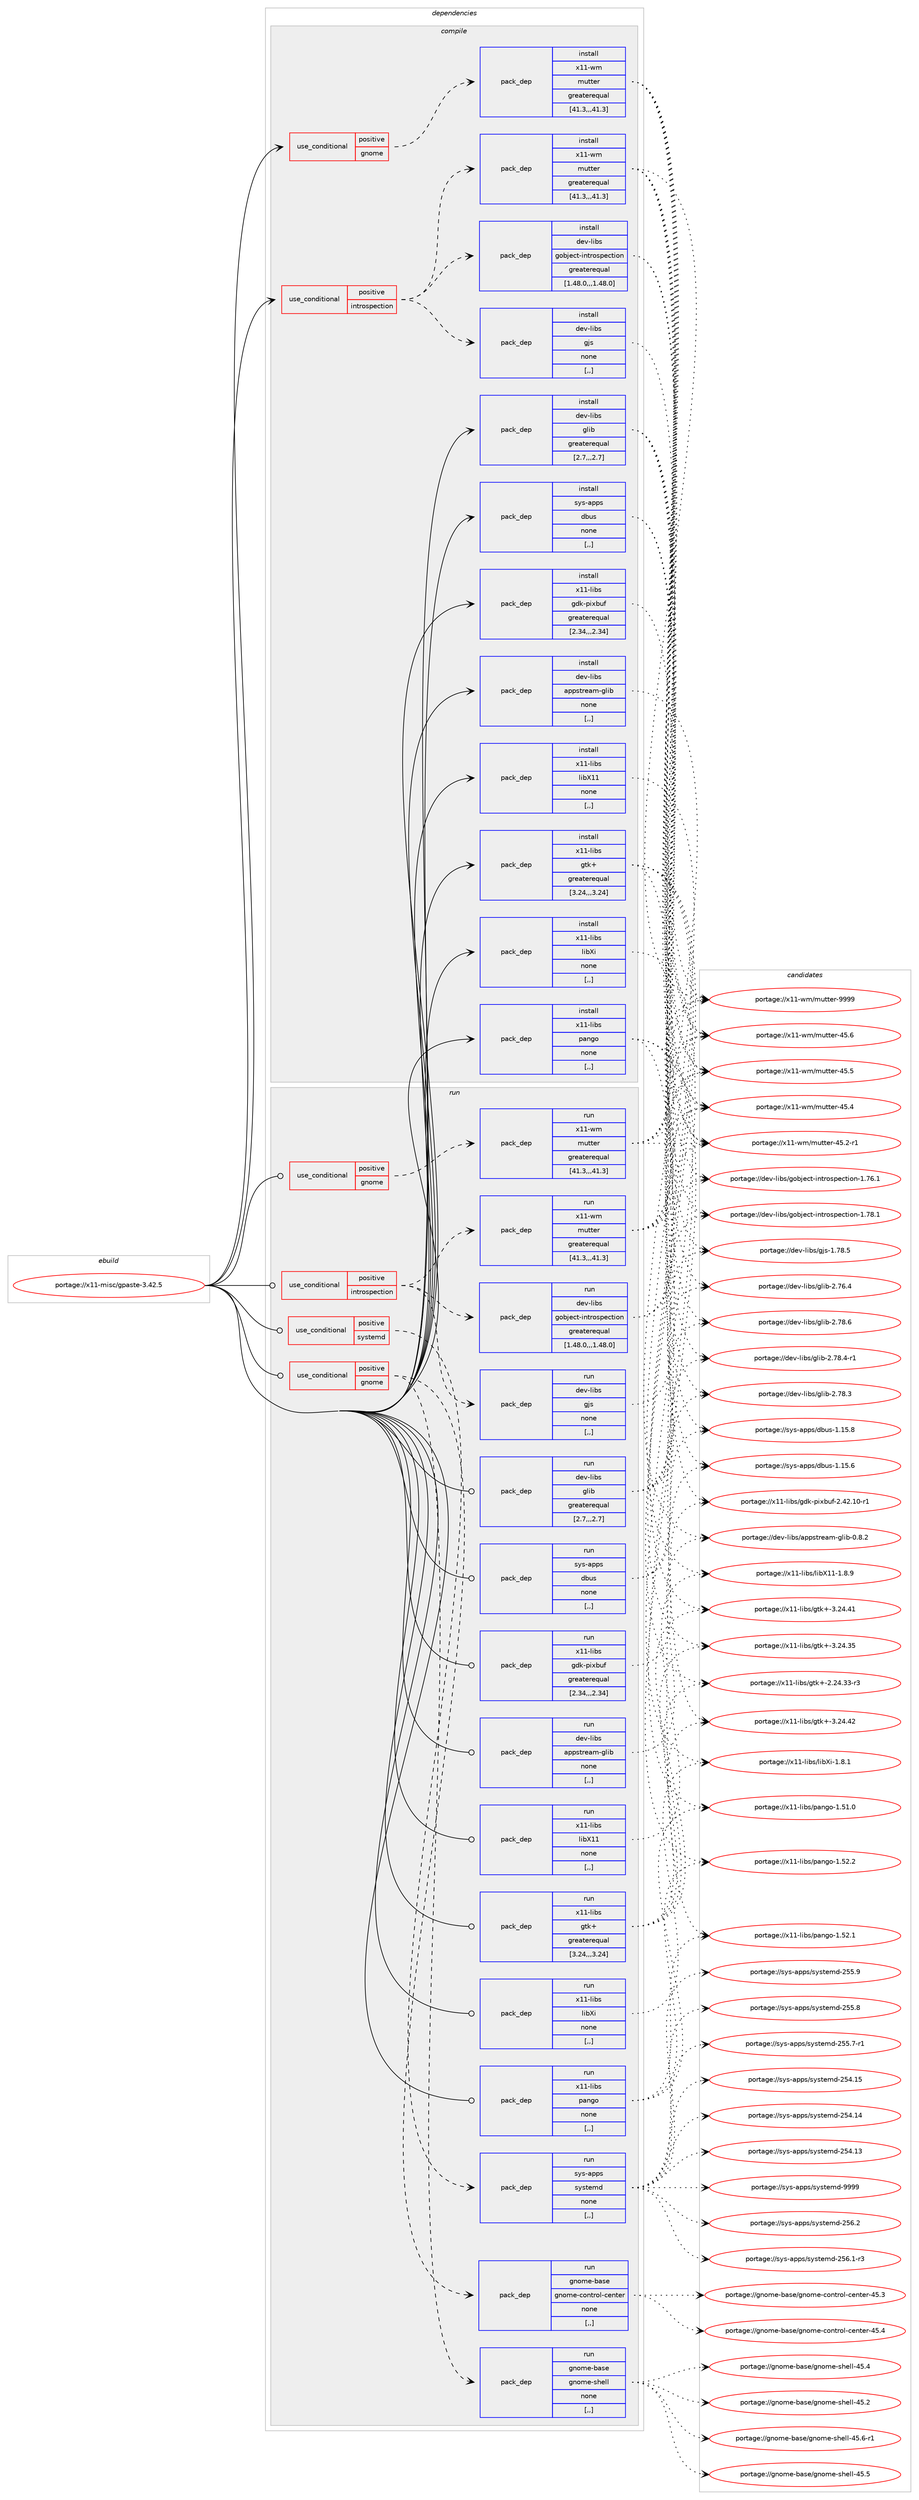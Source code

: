 digraph prolog {

# *************
# Graph options
# *************

newrank=true;
concentrate=true;
compound=true;
graph [rankdir=LR,fontname=Helvetica,fontsize=10,ranksep=1.5];#, ranksep=2.5, nodesep=0.2];
edge  [arrowhead=vee];
node  [fontname=Helvetica,fontsize=10];

# **********
# The ebuild
# **********

subgraph cluster_leftcol {
color=gray;
label=<<i>ebuild</i>>;
id [label="portage://x11-misc/gpaste-3.42.5", color=red, width=4, href="../x11-misc/gpaste-3.42.5.svg"];
}

# ****************
# The dependencies
# ****************

subgraph cluster_midcol {
color=gray;
label=<<i>dependencies</i>>;
subgraph cluster_compile {
fillcolor="#eeeeee";
style=filled;
label=<<i>compile</i>>;
subgraph cond121491 {
dependency457847 [label=<<TABLE BORDER="0" CELLBORDER="1" CELLSPACING="0" CELLPADDING="4"><TR><TD ROWSPAN="3" CELLPADDING="10">use_conditional</TD></TR><TR><TD>positive</TD></TR><TR><TD>gnome</TD></TR></TABLE>>, shape=none, color=red];
subgraph pack332984 {
dependency457848 [label=<<TABLE BORDER="0" CELLBORDER="1" CELLSPACING="0" CELLPADDING="4" WIDTH="220"><TR><TD ROWSPAN="6" CELLPADDING="30">pack_dep</TD></TR><TR><TD WIDTH="110">install</TD></TR><TR><TD>x11-wm</TD></TR><TR><TD>mutter</TD></TR><TR><TD>greaterequal</TD></TR><TR><TD>[41.3,,,41.3]</TD></TR></TABLE>>, shape=none, color=blue];
}
dependency457847:e -> dependency457848:w [weight=20,style="dashed",arrowhead="vee"];
}
id:e -> dependency457847:w [weight=20,style="solid",arrowhead="vee"];
subgraph cond121492 {
dependency457849 [label=<<TABLE BORDER="0" CELLBORDER="1" CELLSPACING="0" CELLPADDING="4"><TR><TD ROWSPAN="3" CELLPADDING="10">use_conditional</TD></TR><TR><TD>positive</TD></TR><TR><TD>introspection</TD></TR></TABLE>>, shape=none, color=red];
subgraph pack332985 {
dependency457850 [label=<<TABLE BORDER="0" CELLBORDER="1" CELLSPACING="0" CELLPADDING="4" WIDTH="220"><TR><TD ROWSPAN="6" CELLPADDING="30">pack_dep</TD></TR><TR><TD WIDTH="110">install</TD></TR><TR><TD>dev-libs</TD></TR><TR><TD>gjs</TD></TR><TR><TD>none</TD></TR><TR><TD>[,,]</TD></TR></TABLE>>, shape=none, color=blue];
}
dependency457849:e -> dependency457850:w [weight=20,style="dashed",arrowhead="vee"];
subgraph pack332986 {
dependency457851 [label=<<TABLE BORDER="0" CELLBORDER="1" CELLSPACING="0" CELLPADDING="4" WIDTH="220"><TR><TD ROWSPAN="6" CELLPADDING="30">pack_dep</TD></TR><TR><TD WIDTH="110">install</TD></TR><TR><TD>dev-libs</TD></TR><TR><TD>gobject-introspection</TD></TR><TR><TD>greaterequal</TD></TR><TR><TD>[1.48.0,,,1.48.0]</TD></TR></TABLE>>, shape=none, color=blue];
}
dependency457849:e -> dependency457851:w [weight=20,style="dashed",arrowhead="vee"];
subgraph pack332987 {
dependency457852 [label=<<TABLE BORDER="0" CELLBORDER="1" CELLSPACING="0" CELLPADDING="4" WIDTH="220"><TR><TD ROWSPAN="6" CELLPADDING="30">pack_dep</TD></TR><TR><TD WIDTH="110">install</TD></TR><TR><TD>x11-wm</TD></TR><TR><TD>mutter</TD></TR><TR><TD>greaterequal</TD></TR><TR><TD>[41.3,,,41.3]</TD></TR></TABLE>>, shape=none, color=blue];
}
dependency457849:e -> dependency457852:w [weight=20,style="dashed",arrowhead="vee"];
}
id:e -> dependency457849:w [weight=20,style="solid",arrowhead="vee"];
subgraph pack332988 {
dependency457853 [label=<<TABLE BORDER="0" CELLBORDER="1" CELLSPACING="0" CELLPADDING="4" WIDTH="220"><TR><TD ROWSPAN="6" CELLPADDING="30">pack_dep</TD></TR><TR><TD WIDTH="110">install</TD></TR><TR><TD>dev-libs</TD></TR><TR><TD>appstream-glib</TD></TR><TR><TD>none</TD></TR><TR><TD>[,,]</TD></TR></TABLE>>, shape=none, color=blue];
}
id:e -> dependency457853:w [weight=20,style="solid",arrowhead="vee"];
subgraph pack332989 {
dependency457854 [label=<<TABLE BORDER="0" CELLBORDER="1" CELLSPACING="0" CELLPADDING="4" WIDTH="220"><TR><TD ROWSPAN="6" CELLPADDING="30">pack_dep</TD></TR><TR><TD WIDTH="110">install</TD></TR><TR><TD>dev-libs</TD></TR><TR><TD>glib</TD></TR><TR><TD>greaterequal</TD></TR><TR><TD>[2.7,,,2.7]</TD></TR></TABLE>>, shape=none, color=blue];
}
id:e -> dependency457854:w [weight=20,style="solid",arrowhead="vee"];
subgraph pack332990 {
dependency457855 [label=<<TABLE BORDER="0" CELLBORDER="1" CELLSPACING="0" CELLPADDING="4" WIDTH="220"><TR><TD ROWSPAN="6" CELLPADDING="30">pack_dep</TD></TR><TR><TD WIDTH="110">install</TD></TR><TR><TD>sys-apps</TD></TR><TR><TD>dbus</TD></TR><TR><TD>none</TD></TR><TR><TD>[,,]</TD></TR></TABLE>>, shape=none, color=blue];
}
id:e -> dependency457855:w [weight=20,style="solid",arrowhead="vee"];
subgraph pack332991 {
dependency457856 [label=<<TABLE BORDER="0" CELLBORDER="1" CELLSPACING="0" CELLPADDING="4" WIDTH="220"><TR><TD ROWSPAN="6" CELLPADDING="30">pack_dep</TD></TR><TR><TD WIDTH="110">install</TD></TR><TR><TD>x11-libs</TD></TR><TR><TD>gdk-pixbuf</TD></TR><TR><TD>greaterequal</TD></TR><TR><TD>[2.34,,,2.34]</TD></TR></TABLE>>, shape=none, color=blue];
}
id:e -> dependency457856:w [weight=20,style="solid",arrowhead="vee"];
subgraph pack332992 {
dependency457857 [label=<<TABLE BORDER="0" CELLBORDER="1" CELLSPACING="0" CELLPADDING="4" WIDTH="220"><TR><TD ROWSPAN="6" CELLPADDING="30">pack_dep</TD></TR><TR><TD WIDTH="110">install</TD></TR><TR><TD>x11-libs</TD></TR><TR><TD>gtk+</TD></TR><TR><TD>greaterequal</TD></TR><TR><TD>[3.24,,,3.24]</TD></TR></TABLE>>, shape=none, color=blue];
}
id:e -> dependency457857:w [weight=20,style="solid",arrowhead="vee"];
subgraph pack332993 {
dependency457858 [label=<<TABLE BORDER="0" CELLBORDER="1" CELLSPACING="0" CELLPADDING="4" WIDTH="220"><TR><TD ROWSPAN="6" CELLPADDING="30">pack_dep</TD></TR><TR><TD WIDTH="110">install</TD></TR><TR><TD>x11-libs</TD></TR><TR><TD>libX11</TD></TR><TR><TD>none</TD></TR><TR><TD>[,,]</TD></TR></TABLE>>, shape=none, color=blue];
}
id:e -> dependency457858:w [weight=20,style="solid",arrowhead="vee"];
subgraph pack332994 {
dependency457859 [label=<<TABLE BORDER="0" CELLBORDER="1" CELLSPACING="0" CELLPADDING="4" WIDTH="220"><TR><TD ROWSPAN="6" CELLPADDING="30">pack_dep</TD></TR><TR><TD WIDTH="110">install</TD></TR><TR><TD>x11-libs</TD></TR><TR><TD>libXi</TD></TR><TR><TD>none</TD></TR><TR><TD>[,,]</TD></TR></TABLE>>, shape=none, color=blue];
}
id:e -> dependency457859:w [weight=20,style="solid",arrowhead="vee"];
subgraph pack332995 {
dependency457860 [label=<<TABLE BORDER="0" CELLBORDER="1" CELLSPACING="0" CELLPADDING="4" WIDTH="220"><TR><TD ROWSPAN="6" CELLPADDING="30">pack_dep</TD></TR><TR><TD WIDTH="110">install</TD></TR><TR><TD>x11-libs</TD></TR><TR><TD>pango</TD></TR><TR><TD>none</TD></TR><TR><TD>[,,]</TD></TR></TABLE>>, shape=none, color=blue];
}
id:e -> dependency457860:w [weight=20,style="solid",arrowhead="vee"];
}
subgraph cluster_compileandrun {
fillcolor="#eeeeee";
style=filled;
label=<<i>compile and run</i>>;
}
subgraph cluster_run {
fillcolor="#eeeeee";
style=filled;
label=<<i>run</i>>;
subgraph cond121493 {
dependency457861 [label=<<TABLE BORDER="0" CELLBORDER="1" CELLSPACING="0" CELLPADDING="4"><TR><TD ROWSPAN="3" CELLPADDING="10">use_conditional</TD></TR><TR><TD>positive</TD></TR><TR><TD>gnome</TD></TR></TABLE>>, shape=none, color=red];
subgraph pack332996 {
dependency457862 [label=<<TABLE BORDER="0" CELLBORDER="1" CELLSPACING="0" CELLPADDING="4" WIDTH="220"><TR><TD ROWSPAN="6" CELLPADDING="30">pack_dep</TD></TR><TR><TD WIDTH="110">run</TD></TR><TR><TD>gnome-base</TD></TR><TR><TD>gnome-control-center</TD></TR><TR><TD>none</TD></TR><TR><TD>[,,]</TD></TR></TABLE>>, shape=none, color=blue];
}
dependency457861:e -> dependency457862:w [weight=20,style="dashed",arrowhead="vee"];
subgraph pack332997 {
dependency457863 [label=<<TABLE BORDER="0" CELLBORDER="1" CELLSPACING="0" CELLPADDING="4" WIDTH="220"><TR><TD ROWSPAN="6" CELLPADDING="30">pack_dep</TD></TR><TR><TD WIDTH="110">run</TD></TR><TR><TD>gnome-base</TD></TR><TR><TD>gnome-shell</TD></TR><TR><TD>none</TD></TR><TR><TD>[,,]</TD></TR></TABLE>>, shape=none, color=blue];
}
dependency457861:e -> dependency457863:w [weight=20,style="dashed",arrowhead="vee"];
}
id:e -> dependency457861:w [weight=20,style="solid",arrowhead="odot"];
subgraph cond121494 {
dependency457864 [label=<<TABLE BORDER="0" CELLBORDER="1" CELLSPACING="0" CELLPADDING="4"><TR><TD ROWSPAN="3" CELLPADDING="10">use_conditional</TD></TR><TR><TD>positive</TD></TR><TR><TD>gnome</TD></TR></TABLE>>, shape=none, color=red];
subgraph pack332998 {
dependency457865 [label=<<TABLE BORDER="0" CELLBORDER="1" CELLSPACING="0" CELLPADDING="4" WIDTH="220"><TR><TD ROWSPAN="6" CELLPADDING="30">pack_dep</TD></TR><TR><TD WIDTH="110">run</TD></TR><TR><TD>x11-wm</TD></TR><TR><TD>mutter</TD></TR><TR><TD>greaterequal</TD></TR><TR><TD>[41.3,,,41.3]</TD></TR></TABLE>>, shape=none, color=blue];
}
dependency457864:e -> dependency457865:w [weight=20,style="dashed",arrowhead="vee"];
}
id:e -> dependency457864:w [weight=20,style="solid",arrowhead="odot"];
subgraph cond121495 {
dependency457866 [label=<<TABLE BORDER="0" CELLBORDER="1" CELLSPACING="0" CELLPADDING="4"><TR><TD ROWSPAN="3" CELLPADDING="10">use_conditional</TD></TR><TR><TD>positive</TD></TR><TR><TD>introspection</TD></TR></TABLE>>, shape=none, color=red];
subgraph pack332999 {
dependency457867 [label=<<TABLE BORDER="0" CELLBORDER="1" CELLSPACING="0" CELLPADDING="4" WIDTH="220"><TR><TD ROWSPAN="6" CELLPADDING="30">pack_dep</TD></TR><TR><TD WIDTH="110">run</TD></TR><TR><TD>dev-libs</TD></TR><TR><TD>gjs</TD></TR><TR><TD>none</TD></TR><TR><TD>[,,]</TD></TR></TABLE>>, shape=none, color=blue];
}
dependency457866:e -> dependency457867:w [weight=20,style="dashed",arrowhead="vee"];
subgraph pack333000 {
dependency457868 [label=<<TABLE BORDER="0" CELLBORDER="1" CELLSPACING="0" CELLPADDING="4" WIDTH="220"><TR><TD ROWSPAN="6" CELLPADDING="30">pack_dep</TD></TR><TR><TD WIDTH="110">run</TD></TR><TR><TD>dev-libs</TD></TR><TR><TD>gobject-introspection</TD></TR><TR><TD>greaterequal</TD></TR><TR><TD>[1.48.0,,,1.48.0]</TD></TR></TABLE>>, shape=none, color=blue];
}
dependency457866:e -> dependency457868:w [weight=20,style="dashed",arrowhead="vee"];
subgraph pack333001 {
dependency457869 [label=<<TABLE BORDER="0" CELLBORDER="1" CELLSPACING="0" CELLPADDING="4" WIDTH="220"><TR><TD ROWSPAN="6" CELLPADDING="30">pack_dep</TD></TR><TR><TD WIDTH="110">run</TD></TR><TR><TD>x11-wm</TD></TR><TR><TD>mutter</TD></TR><TR><TD>greaterequal</TD></TR><TR><TD>[41.3,,,41.3]</TD></TR></TABLE>>, shape=none, color=blue];
}
dependency457866:e -> dependency457869:w [weight=20,style="dashed",arrowhead="vee"];
}
id:e -> dependency457866:w [weight=20,style="solid",arrowhead="odot"];
subgraph cond121496 {
dependency457870 [label=<<TABLE BORDER="0" CELLBORDER="1" CELLSPACING="0" CELLPADDING="4"><TR><TD ROWSPAN="3" CELLPADDING="10">use_conditional</TD></TR><TR><TD>positive</TD></TR><TR><TD>systemd</TD></TR></TABLE>>, shape=none, color=red];
subgraph pack333002 {
dependency457871 [label=<<TABLE BORDER="0" CELLBORDER="1" CELLSPACING="0" CELLPADDING="4" WIDTH="220"><TR><TD ROWSPAN="6" CELLPADDING="30">pack_dep</TD></TR><TR><TD WIDTH="110">run</TD></TR><TR><TD>sys-apps</TD></TR><TR><TD>systemd</TD></TR><TR><TD>none</TD></TR><TR><TD>[,,]</TD></TR></TABLE>>, shape=none, color=blue];
}
dependency457870:e -> dependency457871:w [weight=20,style="dashed",arrowhead="vee"];
}
id:e -> dependency457870:w [weight=20,style="solid",arrowhead="odot"];
subgraph pack333003 {
dependency457872 [label=<<TABLE BORDER="0" CELLBORDER="1" CELLSPACING="0" CELLPADDING="4" WIDTH="220"><TR><TD ROWSPAN="6" CELLPADDING="30">pack_dep</TD></TR><TR><TD WIDTH="110">run</TD></TR><TR><TD>dev-libs</TD></TR><TR><TD>appstream-glib</TD></TR><TR><TD>none</TD></TR><TR><TD>[,,]</TD></TR></TABLE>>, shape=none, color=blue];
}
id:e -> dependency457872:w [weight=20,style="solid",arrowhead="odot"];
subgraph pack333004 {
dependency457873 [label=<<TABLE BORDER="0" CELLBORDER="1" CELLSPACING="0" CELLPADDING="4" WIDTH="220"><TR><TD ROWSPAN="6" CELLPADDING="30">pack_dep</TD></TR><TR><TD WIDTH="110">run</TD></TR><TR><TD>dev-libs</TD></TR><TR><TD>glib</TD></TR><TR><TD>greaterequal</TD></TR><TR><TD>[2.7,,,2.7]</TD></TR></TABLE>>, shape=none, color=blue];
}
id:e -> dependency457873:w [weight=20,style="solid",arrowhead="odot"];
subgraph pack333005 {
dependency457874 [label=<<TABLE BORDER="0" CELLBORDER="1" CELLSPACING="0" CELLPADDING="4" WIDTH="220"><TR><TD ROWSPAN="6" CELLPADDING="30">pack_dep</TD></TR><TR><TD WIDTH="110">run</TD></TR><TR><TD>sys-apps</TD></TR><TR><TD>dbus</TD></TR><TR><TD>none</TD></TR><TR><TD>[,,]</TD></TR></TABLE>>, shape=none, color=blue];
}
id:e -> dependency457874:w [weight=20,style="solid",arrowhead="odot"];
subgraph pack333006 {
dependency457875 [label=<<TABLE BORDER="0" CELLBORDER="1" CELLSPACING="0" CELLPADDING="4" WIDTH="220"><TR><TD ROWSPAN="6" CELLPADDING="30">pack_dep</TD></TR><TR><TD WIDTH="110">run</TD></TR><TR><TD>x11-libs</TD></TR><TR><TD>gdk-pixbuf</TD></TR><TR><TD>greaterequal</TD></TR><TR><TD>[2.34,,,2.34]</TD></TR></TABLE>>, shape=none, color=blue];
}
id:e -> dependency457875:w [weight=20,style="solid",arrowhead="odot"];
subgraph pack333007 {
dependency457876 [label=<<TABLE BORDER="0" CELLBORDER="1" CELLSPACING="0" CELLPADDING="4" WIDTH="220"><TR><TD ROWSPAN="6" CELLPADDING="30">pack_dep</TD></TR><TR><TD WIDTH="110">run</TD></TR><TR><TD>x11-libs</TD></TR><TR><TD>gtk+</TD></TR><TR><TD>greaterequal</TD></TR><TR><TD>[3.24,,,3.24]</TD></TR></TABLE>>, shape=none, color=blue];
}
id:e -> dependency457876:w [weight=20,style="solid",arrowhead="odot"];
subgraph pack333008 {
dependency457877 [label=<<TABLE BORDER="0" CELLBORDER="1" CELLSPACING="0" CELLPADDING="4" WIDTH="220"><TR><TD ROWSPAN="6" CELLPADDING="30">pack_dep</TD></TR><TR><TD WIDTH="110">run</TD></TR><TR><TD>x11-libs</TD></TR><TR><TD>libX11</TD></TR><TR><TD>none</TD></TR><TR><TD>[,,]</TD></TR></TABLE>>, shape=none, color=blue];
}
id:e -> dependency457877:w [weight=20,style="solid",arrowhead="odot"];
subgraph pack333009 {
dependency457878 [label=<<TABLE BORDER="0" CELLBORDER="1" CELLSPACING="0" CELLPADDING="4" WIDTH="220"><TR><TD ROWSPAN="6" CELLPADDING="30">pack_dep</TD></TR><TR><TD WIDTH="110">run</TD></TR><TR><TD>x11-libs</TD></TR><TR><TD>libXi</TD></TR><TR><TD>none</TD></TR><TR><TD>[,,]</TD></TR></TABLE>>, shape=none, color=blue];
}
id:e -> dependency457878:w [weight=20,style="solid",arrowhead="odot"];
subgraph pack333010 {
dependency457879 [label=<<TABLE BORDER="0" CELLBORDER="1" CELLSPACING="0" CELLPADDING="4" WIDTH="220"><TR><TD ROWSPAN="6" CELLPADDING="30">pack_dep</TD></TR><TR><TD WIDTH="110">run</TD></TR><TR><TD>x11-libs</TD></TR><TR><TD>pango</TD></TR><TR><TD>none</TD></TR><TR><TD>[,,]</TD></TR></TABLE>>, shape=none, color=blue];
}
id:e -> dependency457879:w [weight=20,style="solid",arrowhead="odot"];
}
}

# **************
# The candidates
# **************

subgraph cluster_choices {
rank=same;
color=gray;
label=<<i>candidates</i>>;

subgraph choice332984 {
color=black;
nodesep=1;
choice120494945119109471091171161161011144557575757 [label="portage://x11-wm/mutter-9999", color=red, width=4,href="../x11-wm/mutter-9999.svg"];
choice120494945119109471091171161161011144552534654 [label="portage://x11-wm/mutter-45.6", color=red, width=4,href="../x11-wm/mutter-45.6.svg"];
choice120494945119109471091171161161011144552534653 [label="portage://x11-wm/mutter-45.5", color=red, width=4,href="../x11-wm/mutter-45.5.svg"];
choice120494945119109471091171161161011144552534652 [label="portage://x11-wm/mutter-45.4", color=red, width=4,href="../x11-wm/mutter-45.4.svg"];
choice1204949451191094710911711611610111445525346504511449 [label="portage://x11-wm/mutter-45.2-r1", color=red, width=4,href="../x11-wm/mutter-45.2-r1.svg"];
dependency457848:e -> choice120494945119109471091171161161011144557575757:w [style=dotted,weight="100"];
dependency457848:e -> choice120494945119109471091171161161011144552534654:w [style=dotted,weight="100"];
dependency457848:e -> choice120494945119109471091171161161011144552534653:w [style=dotted,weight="100"];
dependency457848:e -> choice120494945119109471091171161161011144552534652:w [style=dotted,weight="100"];
dependency457848:e -> choice1204949451191094710911711611610111445525346504511449:w [style=dotted,weight="100"];
}
subgraph choice332985 {
color=black;
nodesep=1;
choice10010111845108105981154710310611545494655564653 [label="portage://dev-libs/gjs-1.78.5", color=red, width=4,href="../dev-libs/gjs-1.78.5.svg"];
dependency457850:e -> choice10010111845108105981154710310611545494655564653:w [style=dotted,weight="100"];
}
subgraph choice332986 {
color=black;
nodesep=1;
choice1001011184510810598115471031119810610199116451051101161141111151121019911610511111045494655564649 [label="portage://dev-libs/gobject-introspection-1.78.1", color=red, width=4,href="../dev-libs/gobject-introspection-1.78.1.svg"];
choice1001011184510810598115471031119810610199116451051101161141111151121019911610511111045494655544649 [label="portage://dev-libs/gobject-introspection-1.76.1", color=red, width=4,href="../dev-libs/gobject-introspection-1.76.1.svg"];
dependency457851:e -> choice1001011184510810598115471031119810610199116451051101161141111151121019911610511111045494655564649:w [style=dotted,weight="100"];
dependency457851:e -> choice1001011184510810598115471031119810610199116451051101161141111151121019911610511111045494655544649:w [style=dotted,weight="100"];
}
subgraph choice332987 {
color=black;
nodesep=1;
choice120494945119109471091171161161011144557575757 [label="portage://x11-wm/mutter-9999", color=red, width=4,href="../x11-wm/mutter-9999.svg"];
choice120494945119109471091171161161011144552534654 [label="portage://x11-wm/mutter-45.6", color=red, width=4,href="../x11-wm/mutter-45.6.svg"];
choice120494945119109471091171161161011144552534653 [label="portage://x11-wm/mutter-45.5", color=red, width=4,href="../x11-wm/mutter-45.5.svg"];
choice120494945119109471091171161161011144552534652 [label="portage://x11-wm/mutter-45.4", color=red, width=4,href="../x11-wm/mutter-45.4.svg"];
choice1204949451191094710911711611610111445525346504511449 [label="portage://x11-wm/mutter-45.2-r1", color=red, width=4,href="../x11-wm/mutter-45.2-r1.svg"];
dependency457852:e -> choice120494945119109471091171161161011144557575757:w [style=dotted,weight="100"];
dependency457852:e -> choice120494945119109471091171161161011144552534654:w [style=dotted,weight="100"];
dependency457852:e -> choice120494945119109471091171161161011144552534653:w [style=dotted,weight="100"];
dependency457852:e -> choice120494945119109471091171161161011144552534652:w [style=dotted,weight="100"];
dependency457852:e -> choice1204949451191094710911711611610111445525346504511449:w [style=dotted,weight="100"];
}
subgraph choice332988 {
color=black;
nodesep=1;
choice10010111845108105981154797112112115116114101971094510310810598454846564650 [label="portage://dev-libs/appstream-glib-0.8.2", color=red, width=4,href="../dev-libs/appstream-glib-0.8.2.svg"];
dependency457853:e -> choice10010111845108105981154797112112115116114101971094510310810598454846564650:w [style=dotted,weight="100"];
}
subgraph choice332989 {
color=black;
nodesep=1;
choice1001011184510810598115471031081059845504655564654 [label="portage://dev-libs/glib-2.78.6", color=red, width=4,href="../dev-libs/glib-2.78.6.svg"];
choice10010111845108105981154710310810598455046555646524511449 [label="portage://dev-libs/glib-2.78.4-r1", color=red, width=4,href="../dev-libs/glib-2.78.4-r1.svg"];
choice1001011184510810598115471031081059845504655564651 [label="portage://dev-libs/glib-2.78.3", color=red, width=4,href="../dev-libs/glib-2.78.3.svg"];
choice1001011184510810598115471031081059845504655544652 [label="portage://dev-libs/glib-2.76.4", color=red, width=4,href="../dev-libs/glib-2.76.4.svg"];
dependency457854:e -> choice1001011184510810598115471031081059845504655564654:w [style=dotted,weight="100"];
dependency457854:e -> choice10010111845108105981154710310810598455046555646524511449:w [style=dotted,weight="100"];
dependency457854:e -> choice1001011184510810598115471031081059845504655564651:w [style=dotted,weight="100"];
dependency457854:e -> choice1001011184510810598115471031081059845504655544652:w [style=dotted,weight="100"];
}
subgraph choice332990 {
color=black;
nodesep=1;
choice1151211154597112112115471009811711545494649534656 [label="portage://sys-apps/dbus-1.15.8", color=red, width=4,href="../sys-apps/dbus-1.15.8.svg"];
choice1151211154597112112115471009811711545494649534654 [label="portage://sys-apps/dbus-1.15.6", color=red, width=4,href="../sys-apps/dbus-1.15.6.svg"];
dependency457855:e -> choice1151211154597112112115471009811711545494649534656:w [style=dotted,weight="100"];
dependency457855:e -> choice1151211154597112112115471009811711545494649534654:w [style=dotted,weight="100"];
}
subgraph choice332991 {
color=black;
nodesep=1;
choice1204949451081059811547103100107451121051209811710245504652504649484511449 [label="portage://x11-libs/gdk-pixbuf-2.42.10-r1", color=red, width=4,href="../x11-libs/gdk-pixbuf-2.42.10-r1.svg"];
dependency457856:e -> choice1204949451081059811547103100107451121051209811710245504652504649484511449:w [style=dotted,weight="100"];
}
subgraph choice332992 {
color=black;
nodesep=1;
choice1204949451081059811547103116107434551465052465250 [label="portage://x11-libs/gtk+-3.24.42", color=red, width=4,href="../x11-libs/gtk+-3.24.42.svg"];
choice1204949451081059811547103116107434551465052465249 [label="portage://x11-libs/gtk+-3.24.41", color=red, width=4,href="../x11-libs/gtk+-3.24.41.svg"];
choice1204949451081059811547103116107434551465052465153 [label="portage://x11-libs/gtk+-3.24.35", color=red, width=4,href="../x11-libs/gtk+-3.24.35.svg"];
choice12049494510810598115471031161074345504650524651514511451 [label="portage://x11-libs/gtk+-2.24.33-r3", color=red, width=4,href="../x11-libs/gtk+-2.24.33-r3.svg"];
dependency457857:e -> choice1204949451081059811547103116107434551465052465250:w [style=dotted,weight="100"];
dependency457857:e -> choice1204949451081059811547103116107434551465052465249:w [style=dotted,weight="100"];
dependency457857:e -> choice1204949451081059811547103116107434551465052465153:w [style=dotted,weight="100"];
dependency457857:e -> choice12049494510810598115471031161074345504650524651514511451:w [style=dotted,weight="100"];
}
subgraph choice332993 {
color=black;
nodesep=1;
choice120494945108105981154710810598884949454946564657 [label="portage://x11-libs/libX11-1.8.9", color=red, width=4,href="../x11-libs/libX11-1.8.9.svg"];
dependency457858:e -> choice120494945108105981154710810598884949454946564657:w [style=dotted,weight="100"];
}
subgraph choice332994 {
color=black;
nodesep=1;
choice12049494510810598115471081059888105454946564649 [label="portage://x11-libs/libXi-1.8.1", color=red, width=4,href="../x11-libs/libXi-1.8.1.svg"];
dependency457859:e -> choice12049494510810598115471081059888105454946564649:w [style=dotted,weight="100"];
}
subgraph choice332995 {
color=black;
nodesep=1;
choice12049494510810598115471129711010311145494653504650 [label="portage://x11-libs/pango-1.52.2", color=red, width=4,href="../x11-libs/pango-1.52.2.svg"];
choice12049494510810598115471129711010311145494653504649 [label="portage://x11-libs/pango-1.52.1", color=red, width=4,href="../x11-libs/pango-1.52.1.svg"];
choice12049494510810598115471129711010311145494653494648 [label="portage://x11-libs/pango-1.51.0", color=red, width=4,href="../x11-libs/pango-1.51.0.svg"];
dependency457860:e -> choice12049494510810598115471129711010311145494653504650:w [style=dotted,weight="100"];
dependency457860:e -> choice12049494510810598115471129711010311145494653504649:w [style=dotted,weight="100"];
dependency457860:e -> choice12049494510810598115471129711010311145494653494648:w [style=dotted,weight="100"];
}
subgraph choice332996 {
color=black;
nodesep=1;
choice10311011110910145989711510147103110111109101459911111011611411110845991011101161011144552534652 [label="portage://gnome-base/gnome-control-center-45.4", color=red, width=4,href="../gnome-base/gnome-control-center-45.4.svg"];
choice10311011110910145989711510147103110111109101459911111011611411110845991011101161011144552534651 [label="portage://gnome-base/gnome-control-center-45.3", color=red, width=4,href="../gnome-base/gnome-control-center-45.3.svg"];
dependency457862:e -> choice10311011110910145989711510147103110111109101459911111011611411110845991011101161011144552534652:w [style=dotted,weight="100"];
dependency457862:e -> choice10311011110910145989711510147103110111109101459911111011611411110845991011101161011144552534651:w [style=dotted,weight="100"];
}
subgraph choice332997 {
color=black;
nodesep=1;
choice103110111109101459897115101471031101111091014511510410110810845525346544511449 [label="portage://gnome-base/gnome-shell-45.6-r1", color=red, width=4,href="../gnome-base/gnome-shell-45.6-r1.svg"];
choice10311011110910145989711510147103110111109101451151041011081084552534653 [label="portage://gnome-base/gnome-shell-45.5", color=red, width=4,href="../gnome-base/gnome-shell-45.5.svg"];
choice10311011110910145989711510147103110111109101451151041011081084552534652 [label="portage://gnome-base/gnome-shell-45.4", color=red, width=4,href="../gnome-base/gnome-shell-45.4.svg"];
choice10311011110910145989711510147103110111109101451151041011081084552534650 [label="portage://gnome-base/gnome-shell-45.2", color=red, width=4,href="../gnome-base/gnome-shell-45.2.svg"];
dependency457863:e -> choice103110111109101459897115101471031101111091014511510410110810845525346544511449:w [style=dotted,weight="100"];
dependency457863:e -> choice10311011110910145989711510147103110111109101451151041011081084552534653:w [style=dotted,weight="100"];
dependency457863:e -> choice10311011110910145989711510147103110111109101451151041011081084552534652:w [style=dotted,weight="100"];
dependency457863:e -> choice10311011110910145989711510147103110111109101451151041011081084552534650:w [style=dotted,weight="100"];
}
subgraph choice332998 {
color=black;
nodesep=1;
choice120494945119109471091171161161011144557575757 [label="portage://x11-wm/mutter-9999", color=red, width=4,href="../x11-wm/mutter-9999.svg"];
choice120494945119109471091171161161011144552534654 [label="portage://x11-wm/mutter-45.6", color=red, width=4,href="../x11-wm/mutter-45.6.svg"];
choice120494945119109471091171161161011144552534653 [label="portage://x11-wm/mutter-45.5", color=red, width=4,href="../x11-wm/mutter-45.5.svg"];
choice120494945119109471091171161161011144552534652 [label="portage://x11-wm/mutter-45.4", color=red, width=4,href="../x11-wm/mutter-45.4.svg"];
choice1204949451191094710911711611610111445525346504511449 [label="portage://x11-wm/mutter-45.2-r1", color=red, width=4,href="../x11-wm/mutter-45.2-r1.svg"];
dependency457865:e -> choice120494945119109471091171161161011144557575757:w [style=dotted,weight="100"];
dependency457865:e -> choice120494945119109471091171161161011144552534654:w [style=dotted,weight="100"];
dependency457865:e -> choice120494945119109471091171161161011144552534653:w [style=dotted,weight="100"];
dependency457865:e -> choice120494945119109471091171161161011144552534652:w [style=dotted,weight="100"];
dependency457865:e -> choice1204949451191094710911711611610111445525346504511449:w [style=dotted,weight="100"];
}
subgraph choice332999 {
color=black;
nodesep=1;
choice10010111845108105981154710310611545494655564653 [label="portage://dev-libs/gjs-1.78.5", color=red, width=4,href="../dev-libs/gjs-1.78.5.svg"];
dependency457867:e -> choice10010111845108105981154710310611545494655564653:w [style=dotted,weight="100"];
}
subgraph choice333000 {
color=black;
nodesep=1;
choice1001011184510810598115471031119810610199116451051101161141111151121019911610511111045494655564649 [label="portage://dev-libs/gobject-introspection-1.78.1", color=red, width=4,href="../dev-libs/gobject-introspection-1.78.1.svg"];
choice1001011184510810598115471031119810610199116451051101161141111151121019911610511111045494655544649 [label="portage://dev-libs/gobject-introspection-1.76.1", color=red, width=4,href="../dev-libs/gobject-introspection-1.76.1.svg"];
dependency457868:e -> choice1001011184510810598115471031119810610199116451051101161141111151121019911610511111045494655564649:w [style=dotted,weight="100"];
dependency457868:e -> choice1001011184510810598115471031119810610199116451051101161141111151121019911610511111045494655544649:w [style=dotted,weight="100"];
}
subgraph choice333001 {
color=black;
nodesep=1;
choice120494945119109471091171161161011144557575757 [label="portage://x11-wm/mutter-9999", color=red, width=4,href="../x11-wm/mutter-9999.svg"];
choice120494945119109471091171161161011144552534654 [label="portage://x11-wm/mutter-45.6", color=red, width=4,href="../x11-wm/mutter-45.6.svg"];
choice120494945119109471091171161161011144552534653 [label="portage://x11-wm/mutter-45.5", color=red, width=4,href="../x11-wm/mutter-45.5.svg"];
choice120494945119109471091171161161011144552534652 [label="portage://x11-wm/mutter-45.4", color=red, width=4,href="../x11-wm/mutter-45.4.svg"];
choice1204949451191094710911711611610111445525346504511449 [label="portage://x11-wm/mutter-45.2-r1", color=red, width=4,href="../x11-wm/mutter-45.2-r1.svg"];
dependency457869:e -> choice120494945119109471091171161161011144557575757:w [style=dotted,weight="100"];
dependency457869:e -> choice120494945119109471091171161161011144552534654:w [style=dotted,weight="100"];
dependency457869:e -> choice120494945119109471091171161161011144552534653:w [style=dotted,weight="100"];
dependency457869:e -> choice120494945119109471091171161161011144552534652:w [style=dotted,weight="100"];
dependency457869:e -> choice1204949451191094710911711611610111445525346504511449:w [style=dotted,weight="100"];
}
subgraph choice333002 {
color=black;
nodesep=1;
choice1151211154597112112115471151211151161011091004557575757 [label="portage://sys-apps/systemd-9999", color=red, width=4,href="../sys-apps/systemd-9999.svg"];
choice115121115459711211211547115121115116101109100455053544650 [label="portage://sys-apps/systemd-256.2", color=red, width=4,href="../sys-apps/systemd-256.2.svg"];
choice1151211154597112112115471151211151161011091004550535446494511451 [label="portage://sys-apps/systemd-256.1-r3", color=red, width=4,href="../sys-apps/systemd-256.1-r3.svg"];
choice115121115459711211211547115121115116101109100455053534657 [label="portage://sys-apps/systemd-255.9", color=red, width=4,href="../sys-apps/systemd-255.9.svg"];
choice115121115459711211211547115121115116101109100455053534656 [label="portage://sys-apps/systemd-255.8", color=red, width=4,href="../sys-apps/systemd-255.8.svg"];
choice1151211154597112112115471151211151161011091004550535346554511449 [label="portage://sys-apps/systemd-255.7-r1", color=red, width=4,href="../sys-apps/systemd-255.7-r1.svg"];
choice11512111545971121121154711512111511610110910045505352464953 [label="portage://sys-apps/systemd-254.15", color=red, width=4,href="../sys-apps/systemd-254.15.svg"];
choice11512111545971121121154711512111511610110910045505352464952 [label="portage://sys-apps/systemd-254.14", color=red, width=4,href="../sys-apps/systemd-254.14.svg"];
choice11512111545971121121154711512111511610110910045505352464951 [label="portage://sys-apps/systemd-254.13", color=red, width=4,href="../sys-apps/systemd-254.13.svg"];
dependency457871:e -> choice1151211154597112112115471151211151161011091004557575757:w [style=dotted,weight="100"];
dependency457871:e -> choice115121115459711211211547115121115116101109100455053544650:w [style=dotted,weight="100"];
dependency457871:e -> choice1151211154597112112115471151211151161011091004550535446494511451:w [style=dotted,weight="100"];
dependency457871:e -> choice115121115459711211211547115121115116101109100455053534657:w [style=dotted,weight="100"];
dependency457871:e -> choice115121115459711211211547115121115116101109100455053534656:w [style=dotted,weight="100"];
dependency457871:e -> choice1151211154597112112115471151211151161011091004550535346554511449:w [style=dotted,weight="100"];
dependency457871:e -> choice11512111545971121121154711512111511610110910045505352464953:w [style=dotted,weight="100"];
dependency457871:e -> choice11512111545971121121154711512111511610110910045505352464952:w [style=dotted,weight="100"];
dependency457871:e -> choice11512111545971121121154711512111511610110910045505352464951:w [style=dotted,weight="100"];
}
subgraph choice333003 {
color=black;
nodesep=1;
choice10010111845108105981154797112112115116114101971094510310810598454846564650 [label="portage://dev-libs/appstream-glib-0.8.2", color=red, width=4,href="../dev-libs/appstream-glib-0.8.2.svg"];
dependency457872:e -> choice10010111845108105981154797112112115116114101971094510310810598454846564650:w [style=dotted,weight="100"];
}
subgraph choice333004 {
color=black;
nodesep=1;
choice1001011184510810598115471031081059845504655564654 [label="portage://dev-libs/glib-2.78.6", color=red, width=4,href="../dev-libs/glib-2.78.6.svg"];
choice10010111845108105981154710310810598455046555646524511449 [label="portage://dev-libs/glib-2.78.4-r1", color=red, width=4,href="../dev-libs/glib-2.78.4-r1.svg"];
choice1001011184510810598115471031081059845504655564651 [label="portage://dev-libs/glib-2.78.3", color=red, width=4,href="../dev-libs/glib-2.78.3.svg"];
choice1001011184510810598115471031081059845504655544652 [label="portage://dev-libs/glib-2.76.4", color=red, width=4,href="../dev-libs/glib-2.76.4.svg"];
dependency457873:e -> choice1001011184510810598115471031081059845504655564654:w [style=dotted,weight="100"];
dependency457873:e -> choice10010111845108105981154710310810598455046555646524511449:w [style=dotted,weight="100"];
dependency457873:e -> choice1001011184510810598115471031081059845504655564651:w [style=dotted,weight="100"];
dependency457873:e -> choice1001011184510810598115471031081059845504655544652:w [style=dotted,weight="100"];
}
subgraph choice333005 {
color=black;
nodesep=1;
choice1151211154597112112115471009811711545494649534656 [label="portage://sys-apps/dbus-1.15.8", color=red, width=4,href="../sys-apps/dbus-1.15.8.svg"];
choice1151211154597112112115471009811711545494649534654 [label="portage://sys-apps/dbus-1.15.6", color=red, width=4,href="../sys-apps/dbus-1.15.6.svg"];
dependency457874:e -> choice1151211154597112112115471009811711545494649534656:w [style=dotted,weight="100"];
dependency457874:e -> choice1151211154597112112115471009811711545494649534654:w [style=dotted,weight="100"];
}
subgraph choice333006 {
color=black;
nodesep=1;
choice1204949451081059811547103100107451121051209811710245504652504649484511449 [label="portage://x11-libs/gdk-pixbuf-2.42.10-r1", color=red, width=4,href="../x11-libs/gdk-pixbuf-2.42.10-r1.svg"];
dependency457875:e -> choice1204949451081059811547103100107451121051209811710245504652504649484511449:w [style=dotted,weight="100"];
}
subgraph choice333007 {
color=black;
nodesep=1;
choice1204949451081059811547103116107434551465052465250 [label="portage://x11-libs/gtk+-3.24.42", color=red, width=4,href="../x11-libs/gtk+-3.24.42.svg"];
choice1204949451081059811547103116107434551465052465249 [label="portage://x11-libs/gtk+-3.24.41", color=red, width=4,href="../x11-libs/gtk+-3.24.41.svg"];
choice1204949451081059811547103116107434551465052465153 [label="portage://x11-libs/gtk+-3.24.35", color=red, width=4,href="../x11-libs/gtk+-3.24.35.svg"];
choice12049494510810598115471031161074345504650524651514511451 [label="portage://x11-libs/gtk+-2.24.33-r3", color=red, width=4,href="../x11-libs/gtk+-2.24.33-r3.svg"];
dependency457876:e -> choice1204949451081059811547103116107434551465052465250:w [style=dotted,weight="100"];
dependency457876:e -> choice1204949451081059811547103116107434551465052465249:w [style=dotted,weight="100"];
dependency457876:e -> choice1204949451081059811547103116107434551465052465153:w [style=dotted,weight="100"];
dependency457876:e -> choice12049494510810598115471031161074345504650524651514511451:w [style=dotted,weight="100"];
}
subgraph choice333008 {
color=black;
nodesep=1;
choice120494945108105981154710810598884949454946564657 [label="portage://x11-libs/libX11-1.8.9", color=red, width=4,href="../x11-libs/libX11-1.8.9.svg"];
dependency457877:e -> choice120494945108105981154710810598884949454946564657:w [style=dotted,weight="100"];
}
subgraph choice333009 {
color=black;
nodesep=1;
choice12049494510810598115471081059888105454946564649 [label="portage://x11-libs/libXi-1.8.1", color=red, width=4,href="../x11-libs/libXi-1.8.1.svg"];
dependency457878:e -> choice12049494510810598115471081059888105454946564649:w [style=dotted,weight="100"];
}
subgraph choice333010 {
color=black;
nodesep=1;
choice12049494510810598115471129711010311145494653504650 [label="portage://x11-libs/pango-1.52.2", color=red, width=4,href="../x11-libs/pango-1.52.2.svg"];
choice12049494510810598115471129711010311145494653504649 [label="portage://x11-libs/pango-1.52.1", color=red, width=4,href="../x11-libs/pango-1.52.1.svg"];
choice12049494510810598115471129711010311145494653494648 [label="portage://x11-libs/pango-1.51.0", color=red, width=4,href="../x11-libs/pango-1.51.0.svg"];
dependency457879:e -> choice12049494510810598115471129711010311145494653504650:w [style=dotted,weight="100"];
dependency457879:e -> choice12049494510810598115471129711010311145494653504649:w [style=dotted,weight="100"];
dependency457879:e -> choice12049494510810598115471129711010311145494653494648:w [style=dotted,weight="100"];
}
}

}
